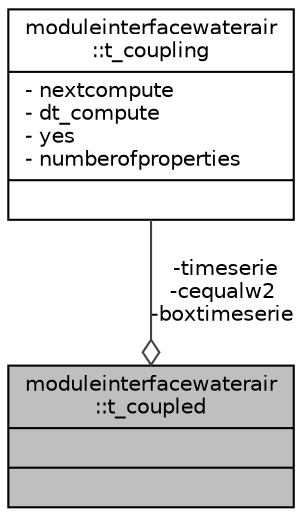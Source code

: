 digraph "moduleinterfacewaterair::t_coupled"
{
 // LATEX_PDF_SIZE
  edge [fontname="Helvetica",fontsize="10",labelfontname="Helvetica",labelfontsize="10"];
  node [fontname="Helvetica",fontsize="10",shape=record];
  Node1 [label="{moduleinterfacewaterair\l::t_coupled\n||}",height=0.2,width=0.4,color="black", fillcolor="grey75", style="filled", fontcolor="black",tooltip=" "];
  Node2 -> Node1 [color="grey25",fontsize="10",style="solid",label=" -timeserie\n-cequalw2\n-boxtimeserie" ,arrowhead="odiamond",fontname="Helvetica"];
  Node2 [label="{moduleinterfacewaterair\l::t_coupling\n|- nextcompute\l- dt_compute\l- yes\l- numberofproperties\l|}",height=0.2,width=0.4,color="black", fillcolor="white", style="filled",URL="$structmoduleinterfacewaterair_1_1t__coupling.html",tooltip=" "];
}
